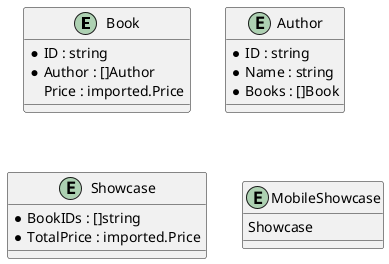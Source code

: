 @startuml

entity Book {
	*ID : string
	*Author : []Author
	Price : imported.Price
}

entity Author {
	*ID : string
	*Name : string
	*Books : []Book
}

entity Showcase {
	*BookIDs : []string
	*TotalPrice : imported.Price
}

entity MobileShowcase {
	Showcase
}
 
@enduml
